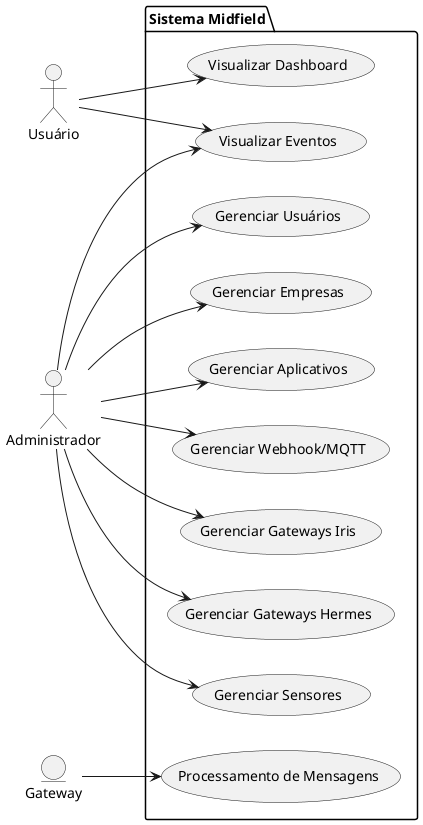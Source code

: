 @startuml
left to right direction

actor User as "Usuário"
actor Admin as "Administrador"
entity Gateway

package "Sistema Midfield" {
    usecase UC1 as "Processamento de Mensagens"
    usecase UC2 as "Gerenciar Empresas"
    usecase UC3 as "Gerenciar Aplicativos"
    usecase UC4 as "Gerenciar Webhook/MQTT"
    usecase UC5 as "Gerenciar Gateways Iris"
    usecase UC6 as "Gerenciar Gateways Hermes"
    usecase UC7 as "Gerenciar Sensores"
    usecase UC8 as "Visualizar Eventos"
    usecase UC9 as "Gerenciar Usuários"
    usecase UC10 as "Visualizar Dashboard"
}

Admin --> UC2
Admin --> UC3
Admin --> UC4
Admin --> UC5
Admin --> UC6
Admin --> UC7
Admin --> UC8
Admin --> UC9

User --> UC8
User --> UC10

Gateway --> UC1
@enduml